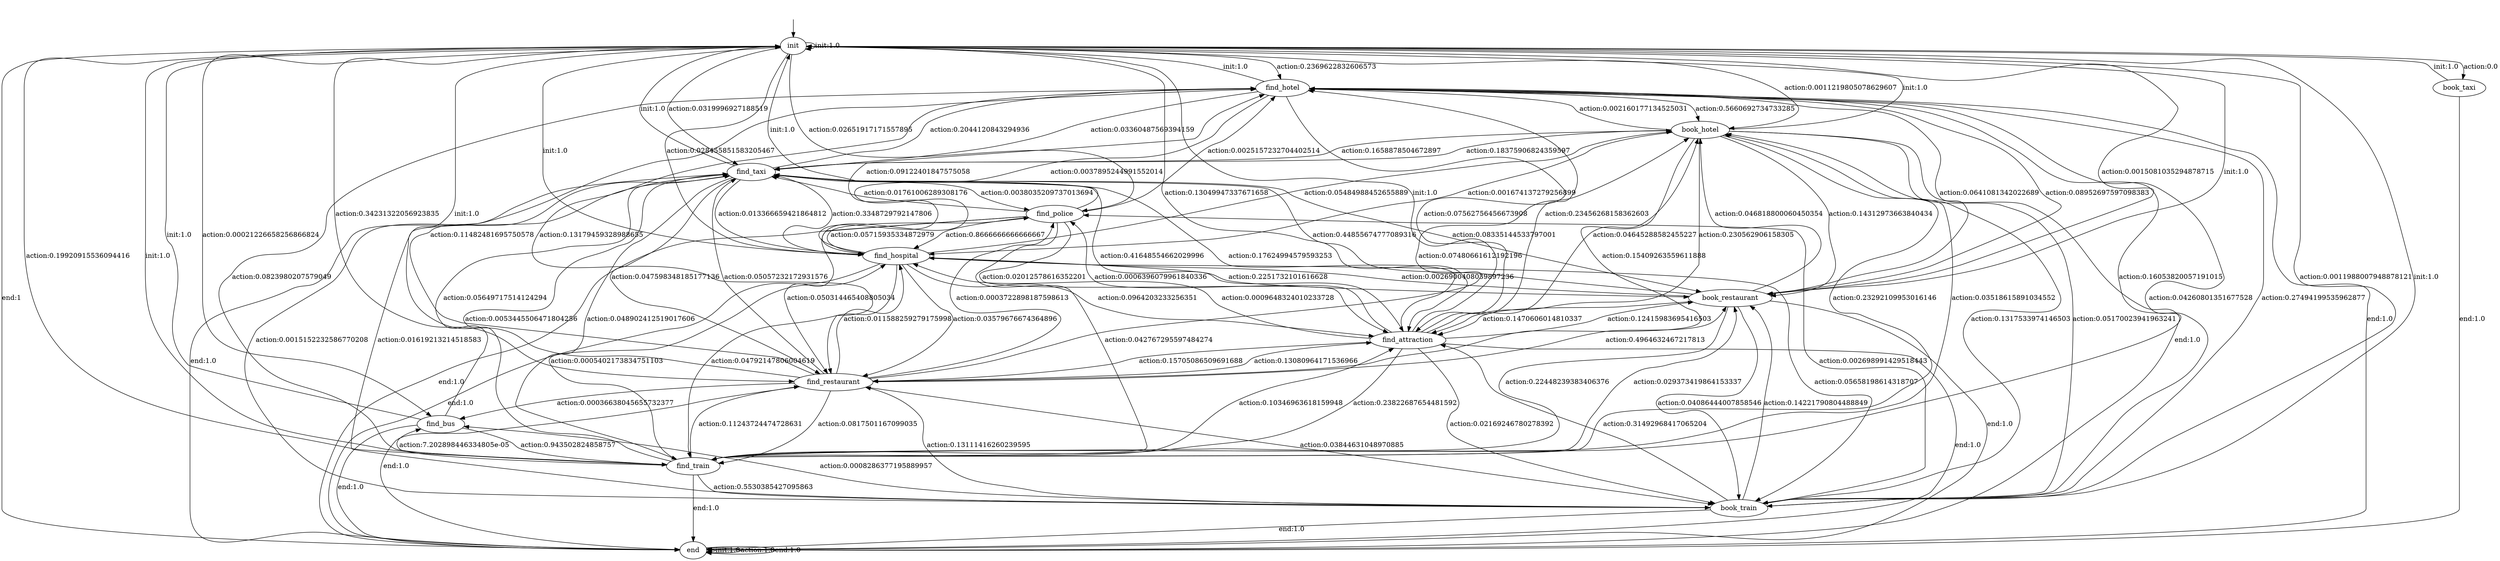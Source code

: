 digraph learned_mdp {
s0 [label="init"];
s1 [label="find_hotel"];
s2 [label="book_hotel"];
s3 [label="find_train"];
s4 [label="book_train"];
s5 [label="find_attraction"];
s6 [label="find_restaurant"];
s7 [label="book_restaurant"];
s8 [label="find_hospital"];
s9 [label="book_taxi"];
s10 [label="find_taxi"];
s11 [label="find_bus"];
s12 [label="find_police"];
s13 [label="end"];
s0 -> s0  [label="init:1.0"];
s0 -> s1  [label="action:0.2369622832606573"];
s0 -> s2  [label="action:0.0011219805078629607"];
s0 -> s3  [label="action:0.19920915536094416"];
s0 -> s4  [label="action:0.0011988007948878121"];
s0 -> s5  [label="action:0.13049947337671658"];
s0 -> s6  [label="action:0.34231322056923835"];
s0 -> s7  [label="action:0.0015081035294878715"];
s0 -> s8  [label="action:0.028455851583205467"];
s0 -> s9  [label="action:0.0"];
s0 -> s10  [label="action:0.0319996927188519"];
s0 -> s11  [label="action:0.00021226658256866824"];
s0 -> s12  [label="action:0.02651917171557895"];
s0 -> s13  [label="end:1"];
s1 -> s0  [label="init:1.0"];
s1 -> s2  [label="action:0.5660692734733285"];
s1 -> s3  [label="action:0.0823980207579049"];
s1 -> s4  [label="action:0.04260801351677528"];
s1 -> s5  [label="action:0.07562756456673908"];
s1 -> s6  [label="action:0.13179459328988655"];
s1 -> s7  [label="action:0.0641081342022689"];
s1 -> s8  [label="action:0.0037895244991552014"];
s1 -> s10  [label="action:0.03360487569394159"];
s1 -> s13 [label="end:1.0"];
s2 -> s0  [label="init:1.0"];
s2 -> s1  [label="action:0.002160177134525031"];
s2 -> s3  [label="action:0.23292109953016146"];
s2 -> s4  [label="action:0.05170023941963241"];
s2 -> s5  [label="action:0.230562906158305"];
s2 -> s6  [label="action:0.15409263559611888"];
s2 -> s7  [label="action:0.14312973663840434"];
s2 -> s8  [label="action:0.001674137279256899"];
s2 -> s10  [label="action:0.18375906824359597"];
s2 -> s13 [label="end:1.0"];
s3 -> s0  [label="init:1.0"];
s3 -> s1  [label="action:0.16053820057191015"];
s3 -> s2  [label="action:0.03518615891034552"];
s3 -> s4  [label="action:0.5530385427095863"];
s3 -> s5  [label="action:0.10346963618159948"];
s3 -> s6  [label="action:0.11243724474728631"];
s3 -> s7  [label="action:0.029373419864153337"];
s3 -> s8  [label="action:0.0005402173834751103"];
s3 -> s10  [label="action:0.0053445506471804256"];
s3 -> s11  [label="action:7.202898446334805e-05"];
s3 -> s13 [label="end:1.0"];
s4 -> s0  [label="init:1.0"];
s4 -> s1  [label="action:0.27494199535962877"];
s4 -> s2  [label="action:0.1317533974146503"];
s4 -> s5  [label="action:0.31492968417065204"];
s4 -> s6  [label="action:0.13111416260239595"];
s4 -> s7  [label="action:0.14221790804488849"];
s4 -> s10  [label="action:0.0015152232586770208"];
s4 -> s11  [label="action:0.0008286377195889957"];
s4 -> s12  [label="action:0.002698991429518443"];
s4 -> s13 [label="end:1.0"];
s5 -> s0  [label="init:1.0"];
s5 -> s1  [label="action:0.23456268158362603"];
s5 -> s2  [label="action:0.04645288582455227"];
s5 -> s3  [label="action:0.23822687654481592"];
s5 -> s4  [label="action:0.02169246780278392"];
s5 -> s6  [label="action:0.15705086509691688"];
s5 -> s7  [label="action:0.12415983695416503"];
s5 -> s8  [label="action:0.0009648324010233728"];
s5 -> s10  [label="action:0.17624994579593253"];
s5 -> s12  [label="action:0.0006396079961840336"];
s5 -> s13 [label="end:1.0"];
s6 -> s0  [label="init:1.0"];
s6 -> s1  [label="action:0.11482481695750578"];
s6 -> s2  [label="action:0.07480661612192196"];
s6 -> s3  [label="action:0.0817501167099035"];
s6 -> s4  [label="action:0.03844631048970885"];
s6 -> s5  [label="action:0.13080964171536966"];
s6 -> s7  [label="action:0.4964632467217813"];
s6 -> s8  [label="action:0.011588259279175998"];
s6 -> s10  [label="action:0.05057232172931576"];
s6 -> s11  [label="action:0.00036638045655732377"];
s6 -> s12  [label="action:0.0003722898187598613"];
s6 -> s13 [label="end:1.0"];
s7 -> s0  [label="init:1.0"];
s7 -> s1  [label="action:0.08952697597098383"];
s7 -> s2  [label="action:0.046818800060450354"];
s7 -> s3  [label="action:0.22448239383406376"];
s7 -> s4  [label="action:0.04086444007858546"];
s7 -> s5  [label="action:0.1470606014810337"];
s7 -> s8  [label="action:0.0026900408039897236"];
s7 -> s10  [label="action:0.44855674777089316"];
s7 -> s13 [label="end:1.0"];
s8 -> s0  [label="init:1.0"];
s8 -> s1  [label="action:0.09122401847575058"];
s8 -> s2  [label="action:0.05484988452655889"];
s8 -> s3  [label="action:0.04792147806004619"];
s8 -> s4  [label="action:0.05658198614318707"];
s8 -> s5  [label="action:0.0964203233256351"];
s8 -> s6  [label="action:0.03579676674364896"];
s8 -> s7  [label="action:0.2251732101616628"];
s8 -> s10  [label="action:0.3348729792147806"];
s8 -> s12  [label="action:0.05715935334872979"];
s8 -> s13 [label="end:1.0"];
s9 -> s0  [label="init:1.0"];
s9 -> s13 [label="end:1.0"];
s10 -> s0  [label="init:1.0"];
s10 -> s1  [label="action:0.2044120843294936"];
s10 -> s2  [label="action:0.1658878504672897"];
s10 -> s3  [label="action:0.048902412519017606"];
s10 -> s4  [label="action:0.01619213214518583"];
s10 -> s5  [label="action:0.41648554662029996"];
s10 -> s6  [label="action:0.047598348185177136"];
s10 -> s7  [label="action:0.08335144533797001"];
s10 -> s8  [label="action:0.013366659421864812"];
s10 -> s12  [label="action:0.0038035209737013694"];
s10 -> s13 [label="end:1.0"];
s11 -> s0  [label="init:1.0"];
s11 -> s3  [label="action:0.943502824858757"];
s11 -> s10  [label="action:0.05649717514124294"];
s11 -> s13 [label="end:1.0"];
s12 -> s0  [label="init:1.0"];
s12 -> s1  [label="action:0.0025157232704402514"];
s12 -> s3  [label="action:0.042767295597484274"];
s12 -> s5  [label="action:0.02012578616352201"];
s12 -> s6  [label="action:0.050314465408805034"];
s12 -> s8  [label="action:0.8666666666666667"];
s12 -> s10  [label="action:0.01761006289308176"];
s12 -> s13 [label="end:1.0"];
s13 -> s13 [label="init:1.0"];
s13 -> s13  [label="action:1.0"];
s13 -> s13  [label="end:1.0"];
__start0 [label="", shape=none];
__start0 -> s0  [label=""];
}